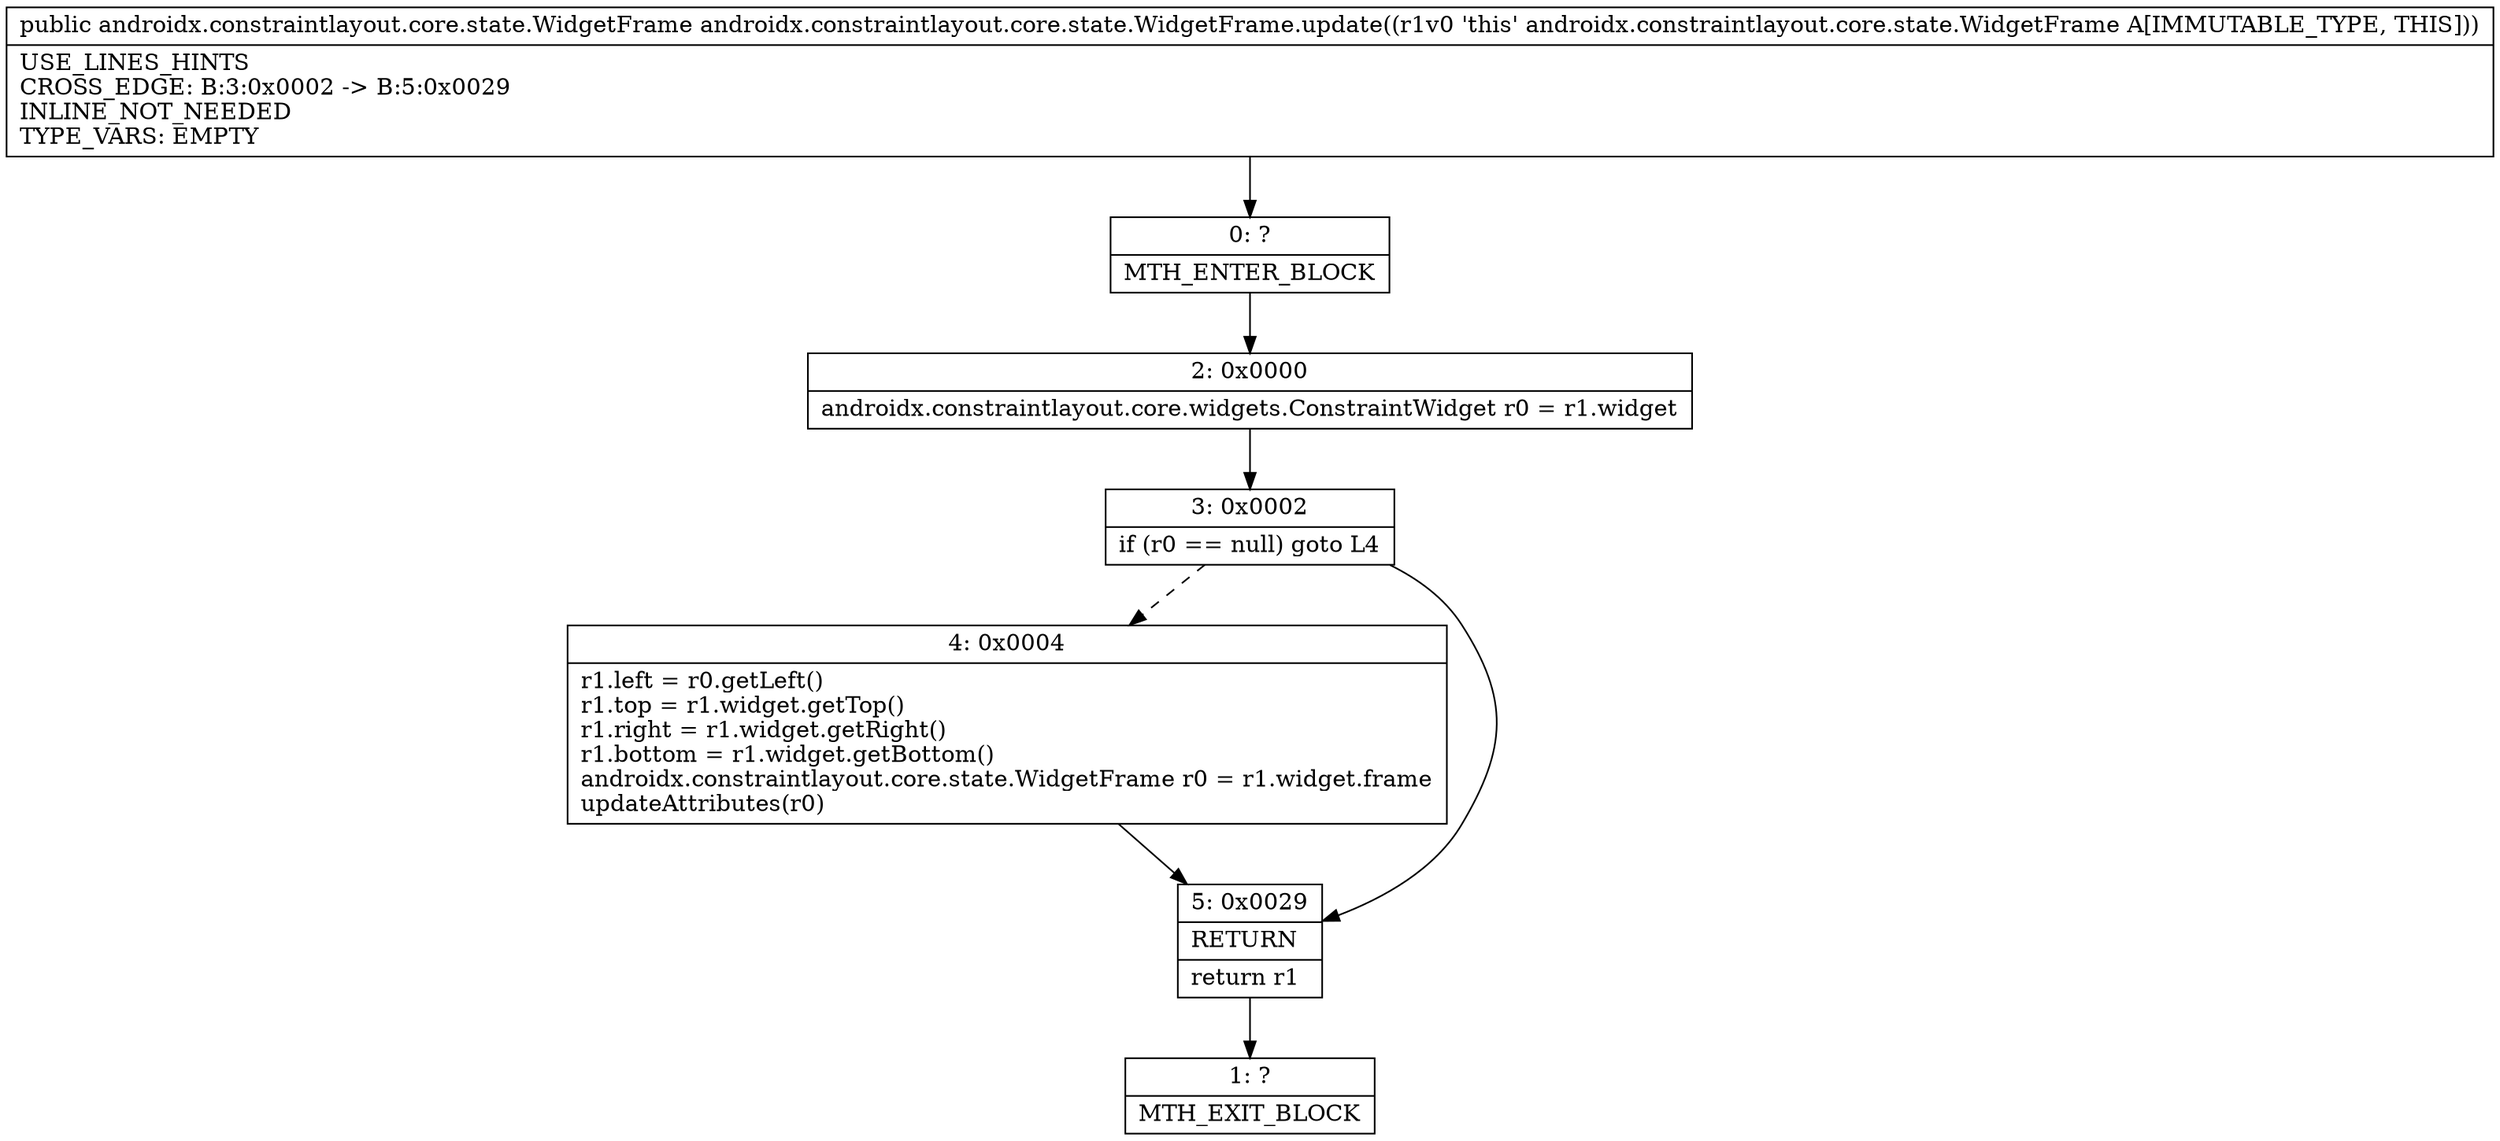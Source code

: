 digraph "CFG forandroidx.constraintlayout.core.state.WidgetFrame.update()Landroidx\/constraintlayout\/core\/state\/WidgetFrame;" {
Node_0 [shape=record,label="{0\:\ ?|MTH_ENTER_BLOCK\l}"];
Node_2 [shape=record,label="{2\:\ 0x0000|androidx.constraintlayout.core.widgets.ConstraintWidget r0 = r1.widget\l}"];
Node_3 [shape=record,label="{3\:\ 0x0002|if (r0 == null) goto L4\l}"];
Node_4 [shape=record,label="{4\:\ 0x0004|r1.left = r0.getLeft()\lr1.top = r1.widget.getTop()\lr1.right = r1.widget.getRight()\lr1.bottom = r1.widget.getBottom()\landroidx.constraintlayout.core.state.WidgetFrame r0 = r1.widget.frame\lupdateAttributes(r0)\l}"];
Node_5 [shape=record,label="{5\:\ 0x0029|RETURN\l|return r1\l}"];
Node_1 [shape=record,label="{1\:\ ?|MTH_EXIT_BLOCK\l}"];
MethodNode[shape=record,label="{public androidx.constraintlayout.core.state.WidgetFrame androidx.constraintlayout.core.state.WidgetFrame.update((r1v0 'this' androidx.constraintlayout.core.state.WidgetFrame A[IMMUTABLE_TYPE, THIS]))  | USE_LINES_HINTS\lCROSS_EDGE: B:3:0x0002 \-\> B:5:0x0029\lINLINE_NOT_NEEDED\lTYPE_VARS: EMPTY\l}"];
MethodNode -> Node_0;Node_0 -> Node_2;
Node_2 -> Node_3;
Node_3 -> Node_4[style=dashed];
Node_3 -> Node_5;
Node_4 -> Node_5;
Node_5 -> Node_1;
}

